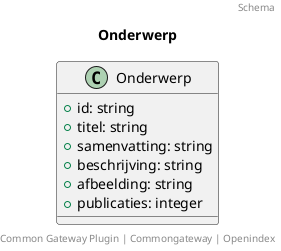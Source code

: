 @startuml
title: Onderwerp
footer: Common Gateway Plugin | Commongateway | Openindex 
header: Schema

class Onderwerp {
  + id: string
  + titel: string
  + samenvatting: string
  + beschrijving: string
  + afbeelding: string
  + publicaties: integer
}
@enduml
